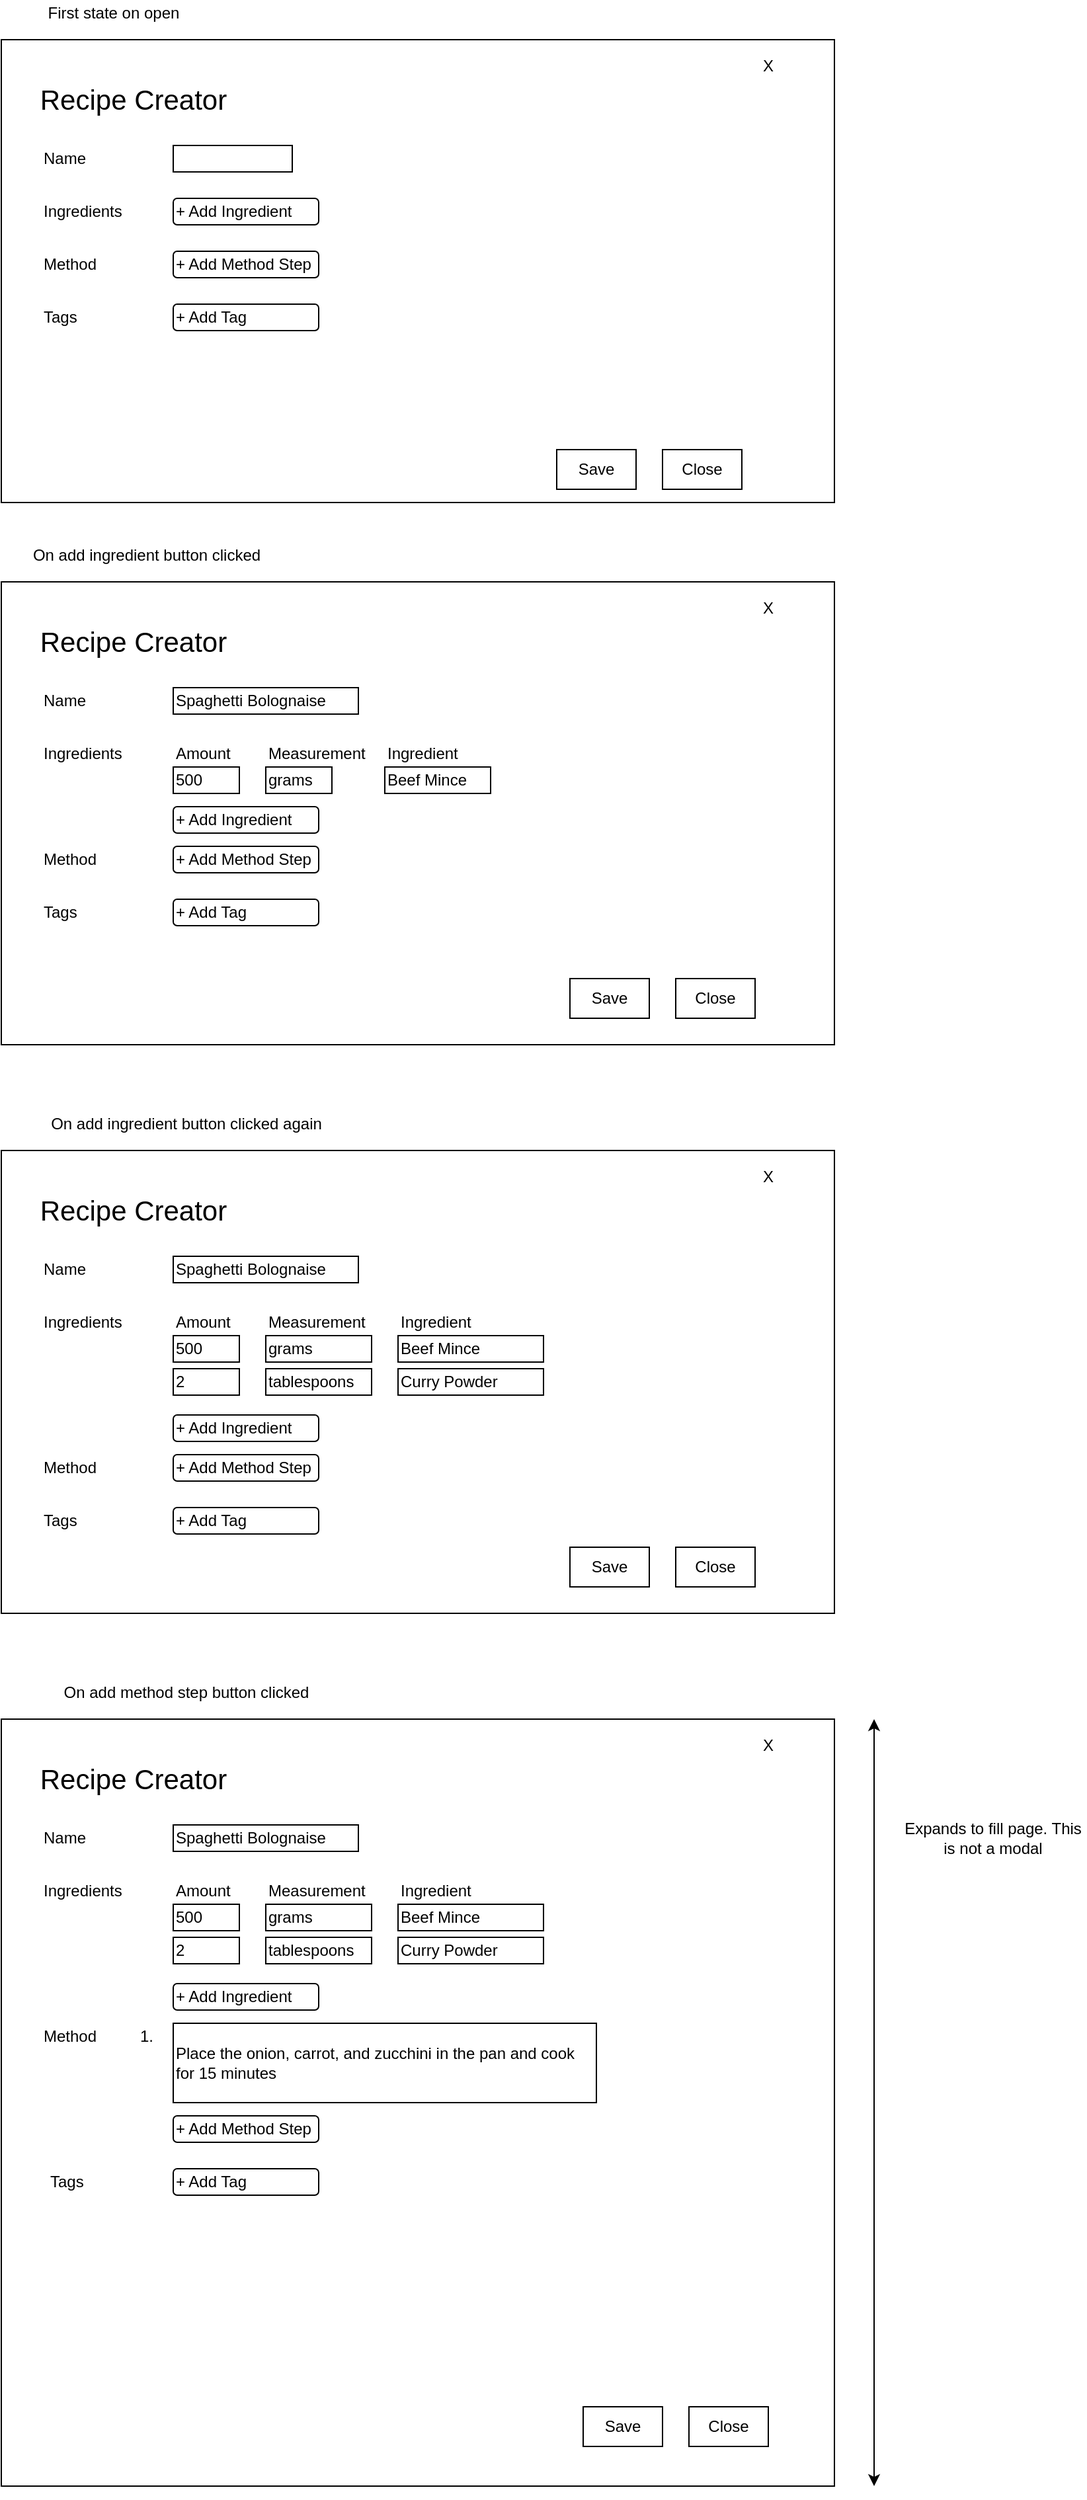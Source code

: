<mxfile version="14.3.1" type="device"><diagram name="Page-1" id="03018318-947c-dd8e-b7a3-06fadd420f32"><mxGraphModel dx="1422" dy="735" grid="1" gridSize="10" guides="1" tooltips="1" connect="1" arrows="1" fold="1" page="1" pageScale="1" pageWidth="1100" pageHeight="850" background="#ffffff" math="0" shadow="0"><root><mxCell id="0"/><mxCell id="1" parent="0"/><mxCell id="HjGSw4oT2uVdM03vuajP-2" value="" style="rounded=0;whiteSpace=wrap;html=1;" vertex="1" parent="1"><mxGeometry x="180" y="110" width="630" height="350" as="geometry"/></mxCell><mxCell id="HjGSw4oT2uVdM03vuajP-3" value="&lt;font style=&quot;font-size: 21px&quot;&gt;Recipe Creator&lt;/font&gt;" style="text;html=1;strokeColor=none;fillColor=none;align=center;verticalAlign=middle;whiteSpace=wrap;rounded=0;" vertex="1" parent="1"><mxGeometry x="200" y="130" width="160" height="50" as="geometry"/></mxCell><mxCell id="HjGSw4oT2uVdM03vuajP-4" value="Name" style="text;html=1;strokeColor=none;fillColor=none;align=left;verticalAlign=middle;whiteSpace=wrap;rounded=0;" vertex="1" parent="1"><mxGeometry x="210" y="190" width="40" height="20" as="geometry"/></mxCell><mxCell id="HjGSw4oT2uVdM03vuajP-8" value="" style="rounded=0;whiteSpace=wrap;html=1;align=left;" vertex="1" parent="1"><mxGeometry x="310" y="190" width="90" height="20" as="geometry"/></mxCell><mxCell id="HjGSw4oT2uVdM03vuajP-13" value="&lt;div&gt;Tags&lt;/div&gt;" style="text;html=1;strokeColor=none;fillColor=none;align=left;verticalAlign=middle;whiteSpace=wrap;rounded=0;" vertex="1" parent="1"><mxGeometry x="210" y="310" width="40" height="20" as="geometry"/></mxCell><mxCell id="HjGSw4oT2uVdM03vuajP-14" value="&lt;div&gt;+ Add Tag&lt;/div&gt;" style="rounded=1;whiteSpace=wrap;html=1;align=left;" vertex="1" parent="1"><mxGeometry x="310" y="310" width="110" height="20" as="geometry"/></mxCell><mxCell id="HjGSw4oT2uVdM03vuajP-15" value="&lt;div&gt;Ingredients&lt;/div&gt;" style="text;html=1;strokeColor=none;fillColor=none;align=left;verticalAlign=middle;whiteSpace=wrap;rounded=0;" vertex="1" parent="1"><mxGeometry x="210" y="230" width="40" height="20" as="geometry"/></mxCell><mxCell id="HjGSw4oT2uVdM03vuajP-16" value="&lt;div&gt;+ Add Ingredient&lt;/div&gt;" style="rounded=1;whiteSpace=wrap;html=1;align=left;" vertex="1" parent="1"><mxGeometry x="310" y="230" width="110" height="20" as="geometry"/></mxCell><mxCell id="HjGSw4oT2uVdM03vuajP-17" value="Method" style="text;html=1;strokeColor=none;fillColor=none;align=left;verticalAlign=middle;whiteSpace=wrap;rounded=0;" vertex="1" parent="1"><mxGeometry x="210" y="270" width="40" height="20" as="geometry"/></mxCell><mxCell id="HjGSw4oT2uVdM03vuajP-18" value="&lt;div&gt;+ Add Method Step&lt;br&gt;&lt;/div&gt;" style="rounded=1;whiteSpace=wrap;html=1;align=left;" vertex="1" parent="1"><mxGeometry x="310" y="270" width="110" height="20" as="geometry"/></mxCell><mxCell id="HjGSw4oT2uVdM03vuajP-19" value="" style="rounded=0;whiteSpace=wrap;html=1;" vertex="1" parent="1"><mxGeometry x="180" y="520" width="630" height="350" as="geometry"/></mxCell><mxCell id="HjGSw4oT2uVdM03vuajP-20" value="&lt;font style=&quot;font-size: 21px&quot;&gt;Recipe Creator&lt;/font&gt;" style="text;html=1;strokeColor=none;fillColor=none;align=center;verticalAlign=middle;whiteSpace=wrap;rounded=0;" vertex="1" parent="1"><mxGeometry x="200" y="540" width="160" height="50" as="geometry"/></mxCell><mxCell id="HjGSw4oT2uVdM03vuajP-21" value="Name" style="text;html=1;strokeColor=none;fillColor=none;align=left;verticalAlign=middle;whiteSpace=wrap;rounded=0;" vertex="1" parent="1"><mxGeometry x="210" y="600" width="40" height="20" as="geometry"/></mxCell><mxCell id="HjGSw4oT2uVdM03vuajP-22" value="Spaghetti Bolognaise" style="rounded=0;whiteSpace=wrap;html=1;align=left;" vertex="1" parent="1"><mxGeometry x="310" y="600" width="140" height="20" as="geometry"/></mxCell><mxCell id="HjGSw4oT2uVdM03vuajP-23" value="&lt;div&gt;Tags&lt;/div&gt;" style="text;html=1;strokeColor=none;fillColor=none;align=left;verticalAlign=middle;whiteSpace=wrap;rounded=0;" vertex="1" parent="1"><mxGeometry x="210" y="760" width="40" height="20" as="geometry"/></mxCell><mxCell id="HjGSw4oT2uVdM03vuajP-24" value="&lt;div&gt;+ Add Tag&lt;/div&gt;" style="rounded=1;whiteSpace=wrap;html=1;align=left;" vertex="1" parent="1"><mxGeometry x="310" y="760" width="110" height="20" as="geometry"/></mxCell><mxCell id="HjGSw4oT2uVdM03vuajP-25" value="&lt;div&gt;Ingredients&lt;/div&gt;" style="text;html=1;strokeColor=none;fillColor=none;align=left;verticalAlign=middle;whiteSpace=wrap;rounded=0;" vertex="1" parent="1"><mxGeometry x="210" y="640" width="40" height="20" as="geometry"/></mxCell><mxCell id="HjGSw4oT2uVdM03vuajP-26" value="&lt;div&gt;+ Add Ingredient&lt;/div&gt;" style="rounded=1;whiteSpace=wrap;html=1;align=left;" vertex="1" parent="1"><mxGeometry x="310" y="690" width="110" height="20" as="geometry"/></mxCell><mxCell id="HjGSw4oT2uVdM03vuajP-27" value="Method" style="text;html=1;strokeColor=none;fillColor=none;align=left;verticalAlign=middle;whiteSpace=wrap;rounded=0;" vertex="1" parent="1"><mxGeometry x="210" y="720" width="40" height="20" as="geometry"/></mxCell><mxCell id="HjGSw4oT2uVdM03vuajP-28" value="&lt;div&gt;+ Add Method Step&lt;br&gt;&lt;/div&gt;" style="rounded=1;whiteSpace=wrap;html=1;align=left;" vertex="1" parent="1"><mxGeometry x="310" y="720" width="110" height="20" as="geometry"/></mxCell><mxCell id="HjGSw4oT2uVdM03vuajP-29" value="First state on open" style="text;html=1;strokeColor=none;fillColor=none;align=center;verticalAlign=middle;whiteSpace=wrap;rounded=0;" vertex="1" parent="1"><mxGeometry x="180" y="80" width="170" height="20" as="geometry"/></mxCell><mxCell id="HjGSw4oT2uVdM03vuajP-30" value="On add ingredient button clicked" style="text;html=1;strokeColor=none;fillColor=none;align=center;verticalAlign=middle;whiteSpace=wrap;rounded=0;" vertex="1" parent="1"><mxGeometry x="180" y="490" width="220" height="20" as="geometry"/></mxCell><mxCell id="HjGSw4oT2uVdM03vuajP-31" value="X" style="text;html=1;strokeColor=none;fillColor=none;align=center;verticalAlign=middle;whiteSpace=wrap;rounded=0;" vertex="1" parent="1"><mxGeometry x="740" y="120" width="40" height="20" as="geometry"/></mxCell><mxCell id="HjGSw4oT2uVdM03vuajP-32" value="X" style="text;html=1;strokeColor=none;fillColor=none;align=center;verticalAlign=middle;whiteSpace=wrap;rounded=0;" vertex="1" parent="1"><mxGeometry x="740" y="530" width="40" height="20" as="geometry"/></mxCell><mxCell id="HjGSw4oT2uVdM03vuajP-33" style="edgeStyle=orthogonalEdgeStyle;rounded=0;orthogonalLoop=1;jettySize=auto;html=1;exitX=0.5;exitY=1;exitDx=0;exitDy=0;" edge="1" parent="1" source="HjGSw4oT2uVdM03vuajP-32" target="HjGSw4oT2uVdM03vuajP-32"><mxGeometry relative="1" as="geometry"/></mxCell><mxCell id="HjGSw4oT2uVdM03vuajP-34" value="Save" style="rounded=0;whiteSpace=wrap;html=1;align=center;" vertex="1" parent="1"><mxGeometry x="600" y="420" width="60" height="30" as="geometry"/></mxCell><mxCell id="HjGSw4oT2uVdM03vuajP-35" value="Close" style="rounded=0;whiteSpace=wrap;html=1;align=center;" vertex="1" parent="1"><mxGeometry x="680" y="420" width="60" height="30" as="geometry"/></mxCell><mxCell id="HjGSw4oT2uVdM03vuajP-36" value="Save" style="rounded=0;whiteSpace=wrap;html=1;align=center;" vertex="1" parent="1"><mxGeometry x="610" y="820" width="60" height="30" as="geometry"/></mxCell><mxCell id="HjGSw4oT2uVdM03vuajP-37" value="Close" style="rounded=0;whiteSpace=wrap;html=1;align=center;" vertex="1" parent="1"><mxGeometry x="690" y="820" width="60" height="30" as="geometry"/></mxCell><mxCell id="HjGSw4oT2uVdM03vuajP-38" value="&lt;div align=&quot;left&quot;&gt;Beef Mince&lt;br&gt;&lt;/div&gt;" style="rounded=0;whiteSpace=wrap;html=1;align=left;" vertex="1" parent="1"><mxGeometry x="470" y="660" width="80" height="20" as="geometry"/></mxCell><mxCell id="HjGSw4oT2uVdM03vuajP-39" value="Amount" style="text;html=1;strokeColor=none;fillColor=none;align=left;verticalAlign=middle;whiteSpace=wrap;rounded=0;" vertex="1" parent="1"><mxGeometry x="310" y="640" width="60" height="20" as="geometry"/></mxCell><mxCell id="HjGSw4oT2uVdM03vuajP-40" value="Measurement" style="text;html=1;strokeColor=none;fillColor=none;align=left;verticalAlign=middle;whiteSpace=wrap;rounded=0;" vertex="1" parent="1"><mxGeometry x="380" y="640" width="100" height="20" as="geometry"/></mxCell><mxCell id="HjGSw4oT2uVdM03vuajP-41" value="Ingredient" style="text;html=1;strokeColor=none;fillColor=none;align=left;verticalAlign=middle;whiteSpace=wrap;rounded=0;" vertex="1" parent="1"><mxGeometry x="470" y="640" width="80" height="20" as="geometry"/></mxCell><mxCell id="HjGSw4oT2uVdM03vuajP-42" value="500" style="rounded=0;whiteSpace=wrap;html=1;align=left;" vertex="1" parent="1"><mxGeometry x="310" y="660" width="50" height="20" as="geometry"/></mxCell><mxCell id="HjGSw4oT2uVdM03vuajP-43" value="grams" style="rounded=0;whiteSpace=wrap;html=1;align=left;" vertex="1" parent="1"><mxGeometry x="380" y="660" width="50" height="20" as="geometry"/></mxCell><mxCell id="HjGSw4oT2uVdM03vuajP-45" value="" style="rounded=0;whiteSpace=wrap;html=1;" vertex="1" parent="1"><mxGeometry x="180" y="950" width="630" height="350" as="geometry"/></mxCell><mxCell id="HjGSw4oT2uVdM03vuajP-46" value="&lt;font style=&quot;font-size: 21px&quot;&gt;Recipe Creator&lt;/font&gt;" style="text;html=1;strokeColor=none;fillColor=none;align=center;verticalAlign=middle;whiteSpace=wrap;rounded=0;" vertex="1" parent="1"><mxGeometry x="200" y="970" width="160" height="50" as="geometry"/></mxCell><mxCell id="HjGSw4oT2uVdM03vuajP-47" value="Name" style="text;html=1;strokeColor=none;fillColor=none;align=left;verticalAlign=middle;whiteSpace=wrap;rounded=0;" vertex="1" parent="1"><mxGeometry x="210" y="1030" width="40" height="20" as="geometry"/></mxCell><mxCell id="HjGSw4oT2uVdM03vuajP-48" value="Spaghetti Bolognaise" style="rounded=0;whiteSpace=wrap;html=1;align=left;" vertex="1" parent="1"><mxGeometry x="310" y="1030" width="140" height="20" as="geometry"/></mxCell><mxCell id="HjGSw4oT2uVdM03vuajP-49" value="&lt;div&gt;Tags&lt;/div&gt;" style="text;html=1;strokeColor=none;fillColor=none;align=left;verticalAlign=middle;whiteSpace=wrap;rounded=0;" vertex="1" parent="1"><mxGeometry x="210" y="1220" width="40" height="20" as="geometry"/></mxCell><mxCell id="HjGSw4oT2uVdM03vuajP-50" value="&lt;div&gt;+ Add Tag&lt;/div&gt;" style="rounded=1;whiteSpace=wrap;html=1;align=left;" vertex="1" parent="1"><mxGeometry x="310" y="1220" width="110" height="20" as="geometry"/></mxCell><mxCell id="HjGSw4oT2uVdM03vuajP-51" value="&lt;div&gt;Ingredients&lt;/div&gt;" style="text;html=1;strokeColor=none;fillColor=none;align=left;verticalAlign=middle;whiteSpace=wrap;rounded=0;" vertex="1" parent="1"><mxGeometry x="210" y="1070" width="40" height="20" as="geometry"/></mxCell><mxCell id="HjGSw4oT2uVdM03vuajP-52" value="&lt;div&gt;+ Add Ingredient&lt;/div&gt;" style="rounded=1;whiteSpace=wrap;html=1;align=left;" vertex="1" parent="1"><mxGeometry x="310" y="1150" width="110" height="20" as="geometry"/></mxCell><mxCell id="HjGSw4oT2uVdM03vuajP-53" value="Method" style="text;html=1;strokeColor=none;fillColor=none;align=left;verticalAlign=middle;whiteSpace=wrap;rounded=0;" vertex="1" parent="1"><mxGeometry x="210" y="1180" width="40" height="20" as="geometry"/></mxCell><mxCell id="HjGSw4oT2uVdM03vuajP-54" value="&lt;div&gt;+ Add Method Step&lt;br&gt;&lt;/div&gt;" style="rounded=1;whiteSpace=wrap;html=1;align=left;" vertex="1" parent="1"><mxGeometry x="310" y="1180" width="110" height="20" as="geometry"/></mxCell><mxCell id="HjGSw4oT2uVdM03vuajP-55" value="On add ingredient button clicked again" style="text;html=1;strokeColor=none;fillColor=none;align=center;verticalAlign=middle;whiteSpace=wrap;rounded=0;" vertex="1" parent="1"><mxGeometry x="180" y="920" width="280" height="20" as="geometry"/></mxCell><mxCell id="HjGSw4oT2uVdM03vuajP-56" value="X" style="text;html=1;strokeColor=none;fillColor=none;align=center;verticalAlign=middle;whiteSpace=wrap;rounded=0;" vertex="1" parent="1"><mxGeometry x="740" y="960" width="40" height="20" as="geometry"/></mxCell><mxCell id="HjGSw4oT2uVdM03vuajP-57" style="edgeStyle=orthogonalEdgeStyle;rounded=0;orthogonalLoop=1;jettySize=auto;html=1;exitX=0.5;exitY=1;exitDx=0;exitDy=0;" edge="1" parent="1" source="HjGSw4oT2uVdM03vuajP-56" target="HjGSw4oT2uVdM03vuajP-56"><mxGeometry relative="1" as="geometry"/></mxCell><mxCell id="HjGSw4oT2uVdM03vuajP-58" value="Save" style="rounded=0;whiteSpace=wrap;html=1;align=center;" vertex="1" parent="1"><mxGeometry x="610" y="1250" width="60" height="30" as="geometry"/></mxCell><mxCell id="HjGSw4oT2uVdM03vuajP-59" value="Close" style="rounded=0;whiteSpace=wrap;html=1;align=center;" vertex="1" parent="1"><mxGeometry x="690" y="1250" width="60" height="30" as="geometry"/></mxCell><mxCell id="HjGSw4oT2uVdM03vuajP-60" value="&lt;div align=&quot;left&quot;&gt;Beef Mince&lt;br&gt;&lt;/div&gt;" style="rounded=0;whiteSpace=wrap;html=1;align=left;" vertex="1" parent="1"><mxGeometry x="480" y="1090" width="110" height="20" as="geometry"/></mxCell><mxCell id="HjGSw4oT2uVdM03vuajP-61" value="Amount" style="text;html=1;strokeColor=none;fillColor=none;align=left;verticalAlign=middle;whiteSpace=wrap;rounded=0;" vertex="1" parent="1"><mxGeometry x="310" y="1070" width="60" height="20" as="geometry"/></mxCell><mxCell id="HjGSw4oT2uVdM03vuajP-62" value="Measurement" style="text;html=1;strokeColor=none;fillColor=none;align=left;verticalAlign=middle;whiteSpace=wrap;rounded=0;" vertex="1" parent="1"><mxGeometry x="380" y="1070" width="100" height="20" as="geometry"/></mxCell><mxCell id="HjGSw4oT2uVdM03vuajP-63" value="Ingredient" style="text;html=1;strokeColor=none;fillColor=none;align=left;verticalAlign=middle;whiteSpace=wrap;rounded=0;" vertex="1" parent="1"><mxGeometry x="480" y="1070" width="80" height="20" as="geometry"/></mxCell><mxCell id="HjGSw4oT2uVdM03vuajP-64" value="500" style="rounded=0;whiteSpace=wrap;html=1;align=left;" vertex="1" parent="1"><mxGeometry x="310" y="1090" width="50" height="20" as="geometry"/></mxCell><mxCell id="HjGSw4oT2uVdM03vuajP-65" value="grams" style="rounded=0;whiteSpace=wrap;html=1;align=left;" vertex="1" parent="1"><mxGeometry x="380" y="1090" width="80" height="20" as="geometry"/></mxCell><mxCell id="HjGSw4oT2uVdM03vuajP-66" value="Curry Powder" style="rounded=0;whiteSpace=wrap;html=1;align=left;" vertex="1" parent="1"><mxGeometry x="480" y="1115" width="110" height="20" as="geometry"/></mxCell><mxCell id="HjGSw4oT2uVdM03vuajP-67" value="2" style="rounded=0;whiteSpace=wrap;html=1;align=left;" vertex="1" parent="1"><mxGeometry x="310" y="1115" width="50" height="20" as="geometry"/></mxCell><mxCell id="HjGSw4oT2uVdM03vuajP-68" value="tablespoons" style="rounded=0;whiteSpace=wrap;html=1;align=left;" vertex="1" parent="1"><mxGeometry x="380" y="1115" width="80" height="20" as="geometry"/></mxCell><mxCell id="HjGSw4oT2uVdM03vuajP-69" value="" style="rounded=0;whiteSpace=wrap;html=1;" vertex="1" parent="1"><mxGeometry x="180" y="1380" width="630" height="580" as="geometry"/></mxCell><mxCell id="HjGSw4oT2uVdM03vuajP-70" value="&lt;font style=&quot;font-size: 21px&quot;&gt;Recipe Creator&lt;/font&gt;" style="text;html=1;strokeColor=none;fillColor=none;align=center;verticalAlign=middle;whiteSpace=wrap;rounded=0;" vertex="1" parent="1"><mxGeometry x="200" y="1400" width="160" height="50" as="geometry"/></mxCell><mxCell id="HjGSw4oT2uVdM03vuajP-71" value="Name" style="text;html=1;strokeColor=none;fillColor=none;align=left;verticalAlign=middle;whiteSpace=wrap;rounded=0;" vertex="1" parent="1"><mxGeometry x="210" y="1460" width="40" height="20" as="geometry"/></mxCell><mxCell id="HjGSw4oT2uVdM03vuajP-72" value="Spaghetti Bolognaise" style="rounded=0;whiteSpace=wrap;html=1;align=left;" vertex="1" parent="1"><mxGeometry x="310" y="1460" width="140" height="20" as="geometry"/></mxCell><mxCell id="HjGSw4oT2uVdM03vuajP-73" value="&lt;div&gt;Tags&lt;/div&gt;" style="text;html=1;strokeColor=none;fillColor=none;align=left;verticalAlign=middle;whiteSpace=wrap;rounded=0;" vertex="1" parent="1"><mxGeometry x="215" y="1720" width="40" height="20" as="geometry"/></mxCell><mxCell id="HjGSw4oT2uVdM03vuajP-74" value="&lt;div&gt;+ Add Tag&lt;/div&gt;" style="rounded=1;whiteSpace=wrap;html=1;align=left;" vertex="1" parent="1"><mxGeometry x="310" y="1720" width="110" height="20" as="geometry"/></mxCell><mxCell id="HjGSw4oT2uVdM03vuajP-75" value="&lt;div&gt;Ingredients&lt;/div&gt;" style="text;html=1;strokeColor=none;fillColor=none;align=left;verticalAlign=middle;whiteSpace=wrap;rounded=0;" vertex="1" parent="1"><mxGeometry x="210" y="1500" width="40" height="20" as="geometry"/></mxCell><mxCell id="HjGSw4oT2uVdM03vuajP-76" value="&lt;div&gt;+ Add Ingredient&lt;/div&gt;" style="rounded=1;whiteSpace=wrap;html=1;align=left;" vertex="1" parent="1"><mxGeometry x="310" y="1580" width="110" height="20" as="geometry"/></mxCell><mxCell id="HjGSw4oT2uVdM03vuajP-77" value="Method" style="text;html=1;strokeColor=none;fillColor=none;align=left;verticalAlign=middle;whiteSpace=wrap;rounded=0;" vertex="1" parent="1"><mxGeometry x="210" y="1610" width="40" height="20" as="geometry"/></mxCell><mxCell id="HjGSw4oT2uVdM03vuajP-78" value="&lt;div&gt;+ Add Method Step&lt;br&gt;&lt;/div&gt;" style="rounded=1;whiteSpace=wrap;html=1;align=left;" vertex="1" parent="1"><mxGeometry x="310" y="1680" width="110" height="20" as="geometry"/></mxCell><mxCell id="HjGSw4oT2uVdM03vuajP-79" value="On add method step button clicked" style="text;html=1;strokeColor=none;fillColor=none;align=center;verticalAlign=middle;whiteSpace=wrap;rounded=0;" vertex="1" parent="1"><mxGeometry x="180" y="1350" width="280" height="20" as="geometry"/></mxCell><mxCell id="HjGSw4oT2uVdM03vuajP-80" value="X" style="text;html=1;strokeColor=none;fillColor=none;align=center;verticalAlign=middle;whiteSpace=wrap;rounded=0;" vertex="1" parent="1"><mxGeometry x="740" y="1390" width="40" height="20" as="geometry"/></mxCell><mxCell id="HjGSw4oT2uVdM03vuajP-81" style="edgeStyle=orthogonalEdgeStyle;rounded=0;orthogonalLoop=1;jettySize=auto;html=1;exitX=0.5;exitY=1;exitDx=0;exitDy=0;" edge="1" parent="1" source="HjGSw4oT2uVdM03vuajP-80" target="HjGSw4oT2uVdM03vuajP-80"><mxGeometry relative="1" as="geometry"/></mxCell><mxCell id="HjGSw4oT2uVdM03vuajP-82" value="Save" style="rounded=0;whiteSpace=wrap;html=1;align=center;" vertex="1" parent="1"><mxGeometry x="620" y="1900" width="60" height="30" as="geometry"/></mxCell><mxCell id="HjGSw4oT2uVdM03vuajP-83" value="Close" style="rounded=0;whiteSpace=wrap;html=1;align=center;" vertex="1" parent="1"><mxGeometry x="700" y="1900" width="60" height="30" as="geometry"/></mxCell><mxCell id="HjGSw4oT2uVdM03vuajP-84" value="&lt;div align=&quot;left&quot;&gt;Beef Mince&lt;br&gt;&lt;/div&gt;" style="rounded=0;whiteSpace=wrap;html=1;align=left;" vertex="1" parent="1"><mxGeometry x="480" y="1520" width="110" height="20" as="geometry"/></mxCell><mxCell id="HjGSw4oT2uVdM03vuajP-85" value="Amount" style="text;html=1;strokeColor=none;fillColor=none;align=left;verticalAlign=middle;whiteSpace=wrap;rounded=0;" vertex="1" parent="1"><mxGeometry x="310" y="1500" width="60" height="20" as="geometry"/></mxCell><mxCell id="HjGSw4oT2uVdM03vuajP-86" value="Measurement" style="text;html=1;strokeColor=none;fillColor=none;align=left;verticalAlign=middle;whiteSpace=wrap;rounded=0;" vertex="1" parent="1"><mxGeometry x="380" y="1500" width="100" height="20" as="geometry"/></mxCell><mxCell id="HjGSw4oT2uVdM03vuajP-87" value="Ingredient" style="text;html=1;strokeColor=none;fillColor=none;align=left;verticalAlign=middle;whiteSpace=wrap;rounded=0;" vertex="1" parent="1"><mxGeometry x="480" y="1500" width="80" height="20" as="geometry"/></mxCell><mxCell id="HjGSw4oT2uVdM03vuajP-88" value="500" style="rounded=0;whiteSpace=wrap;html=1;align=left;" vertex="1" parent="1"><mxGeometry x="310" y="1520" width="50" height="20" as="geometry"/></mxCell><mxCell id="HjGSw4oT2uVdM03vuajP-89" value="grams" style="rounded=0;whiteSpace=wrap;html=1;align=left;" vertex="1" parent="1"><mxGeometry x="380" y="1520" width="80" height="20" as="geometry"/></mxCell><mxCell id="HjGSw4oT2uVdM03vuajP-90" value="Curry Powder" style="rounded=0;whiteSpace=wrap;html=1;align=left;" vertex="1" parent="1"><mxGeometry x="480" y="1545" width="110" height="20" as="geometry"/></mxCell><mxCell id="HjGSw4oT2uVdM03vuajP-91" value="2" style="rounded=0;whiteSpace=wrap;html=1;align=left;" vertex="1" parent="1"><mxGeometry x="310" y="1545" width="50" height="20" as="geometry"/></mxCell><mxCell id="HjGSw4oT2uVdM03vuajP-92" value="tablespoons" style="rounded=0;whiteSpace=wrap;html=1;align=left;" vertex="1" parent="1"><mxGeometry x="380" y="1545" width="80" height="20" as="geometry"/></mxCell><mxCell id="HjGSw4oT2uVdM03vuajP-93" value="" style="endArrow=classic;startArrow=classic;html=1;" edge="1" parent="1"><mxGeometry width="50" height="50" relative="1" as="geometry"><mxPoint x="840" y="1960" as="sourcePoint"/><mxPoint x="840" y="1380" as="targetPoint"/></mxGeometry></mxCell><mxCell id="HjGSw4oT2uVdM03vuajP-94" value="Expands to fill page. This is not a modal" style="text;html=1;strokeColor=none;fillColor=none;align=center;verticalAlign=middle;whiteSpace=wrap;rounded=0;" vertex="1" parent="1"><mxGeometry x="860" y="1460" width="140" height="20" as="geometry"/></mxCell><mxCell id="HjGSw4oT2uVdM03vuajP-95" value="1." style="text;html=1;strokeColor=none;fillColor=none;align=center;verticalAlign=middle;whiteSpace=wrap;rounded=0;" vertex="1" parent="1"><mxGeometry x="270" y="1610" width="40" height="20" as="geometry"/></mxCell><mxCell id="HjGSw4oT2uVdM03vuajP-96" value="Place the onion, carrot, and zucchini in the pan and cook for 15 minutes" style="rounded=0;whiteSpace=wrap;html=1;align=left;" vertex="1" parent="1"><mxGeometry x="310" y="1610" width="320" height="60" as="geometry"/></mxCell></root></mxGraphModel></diagram></mxfile>
